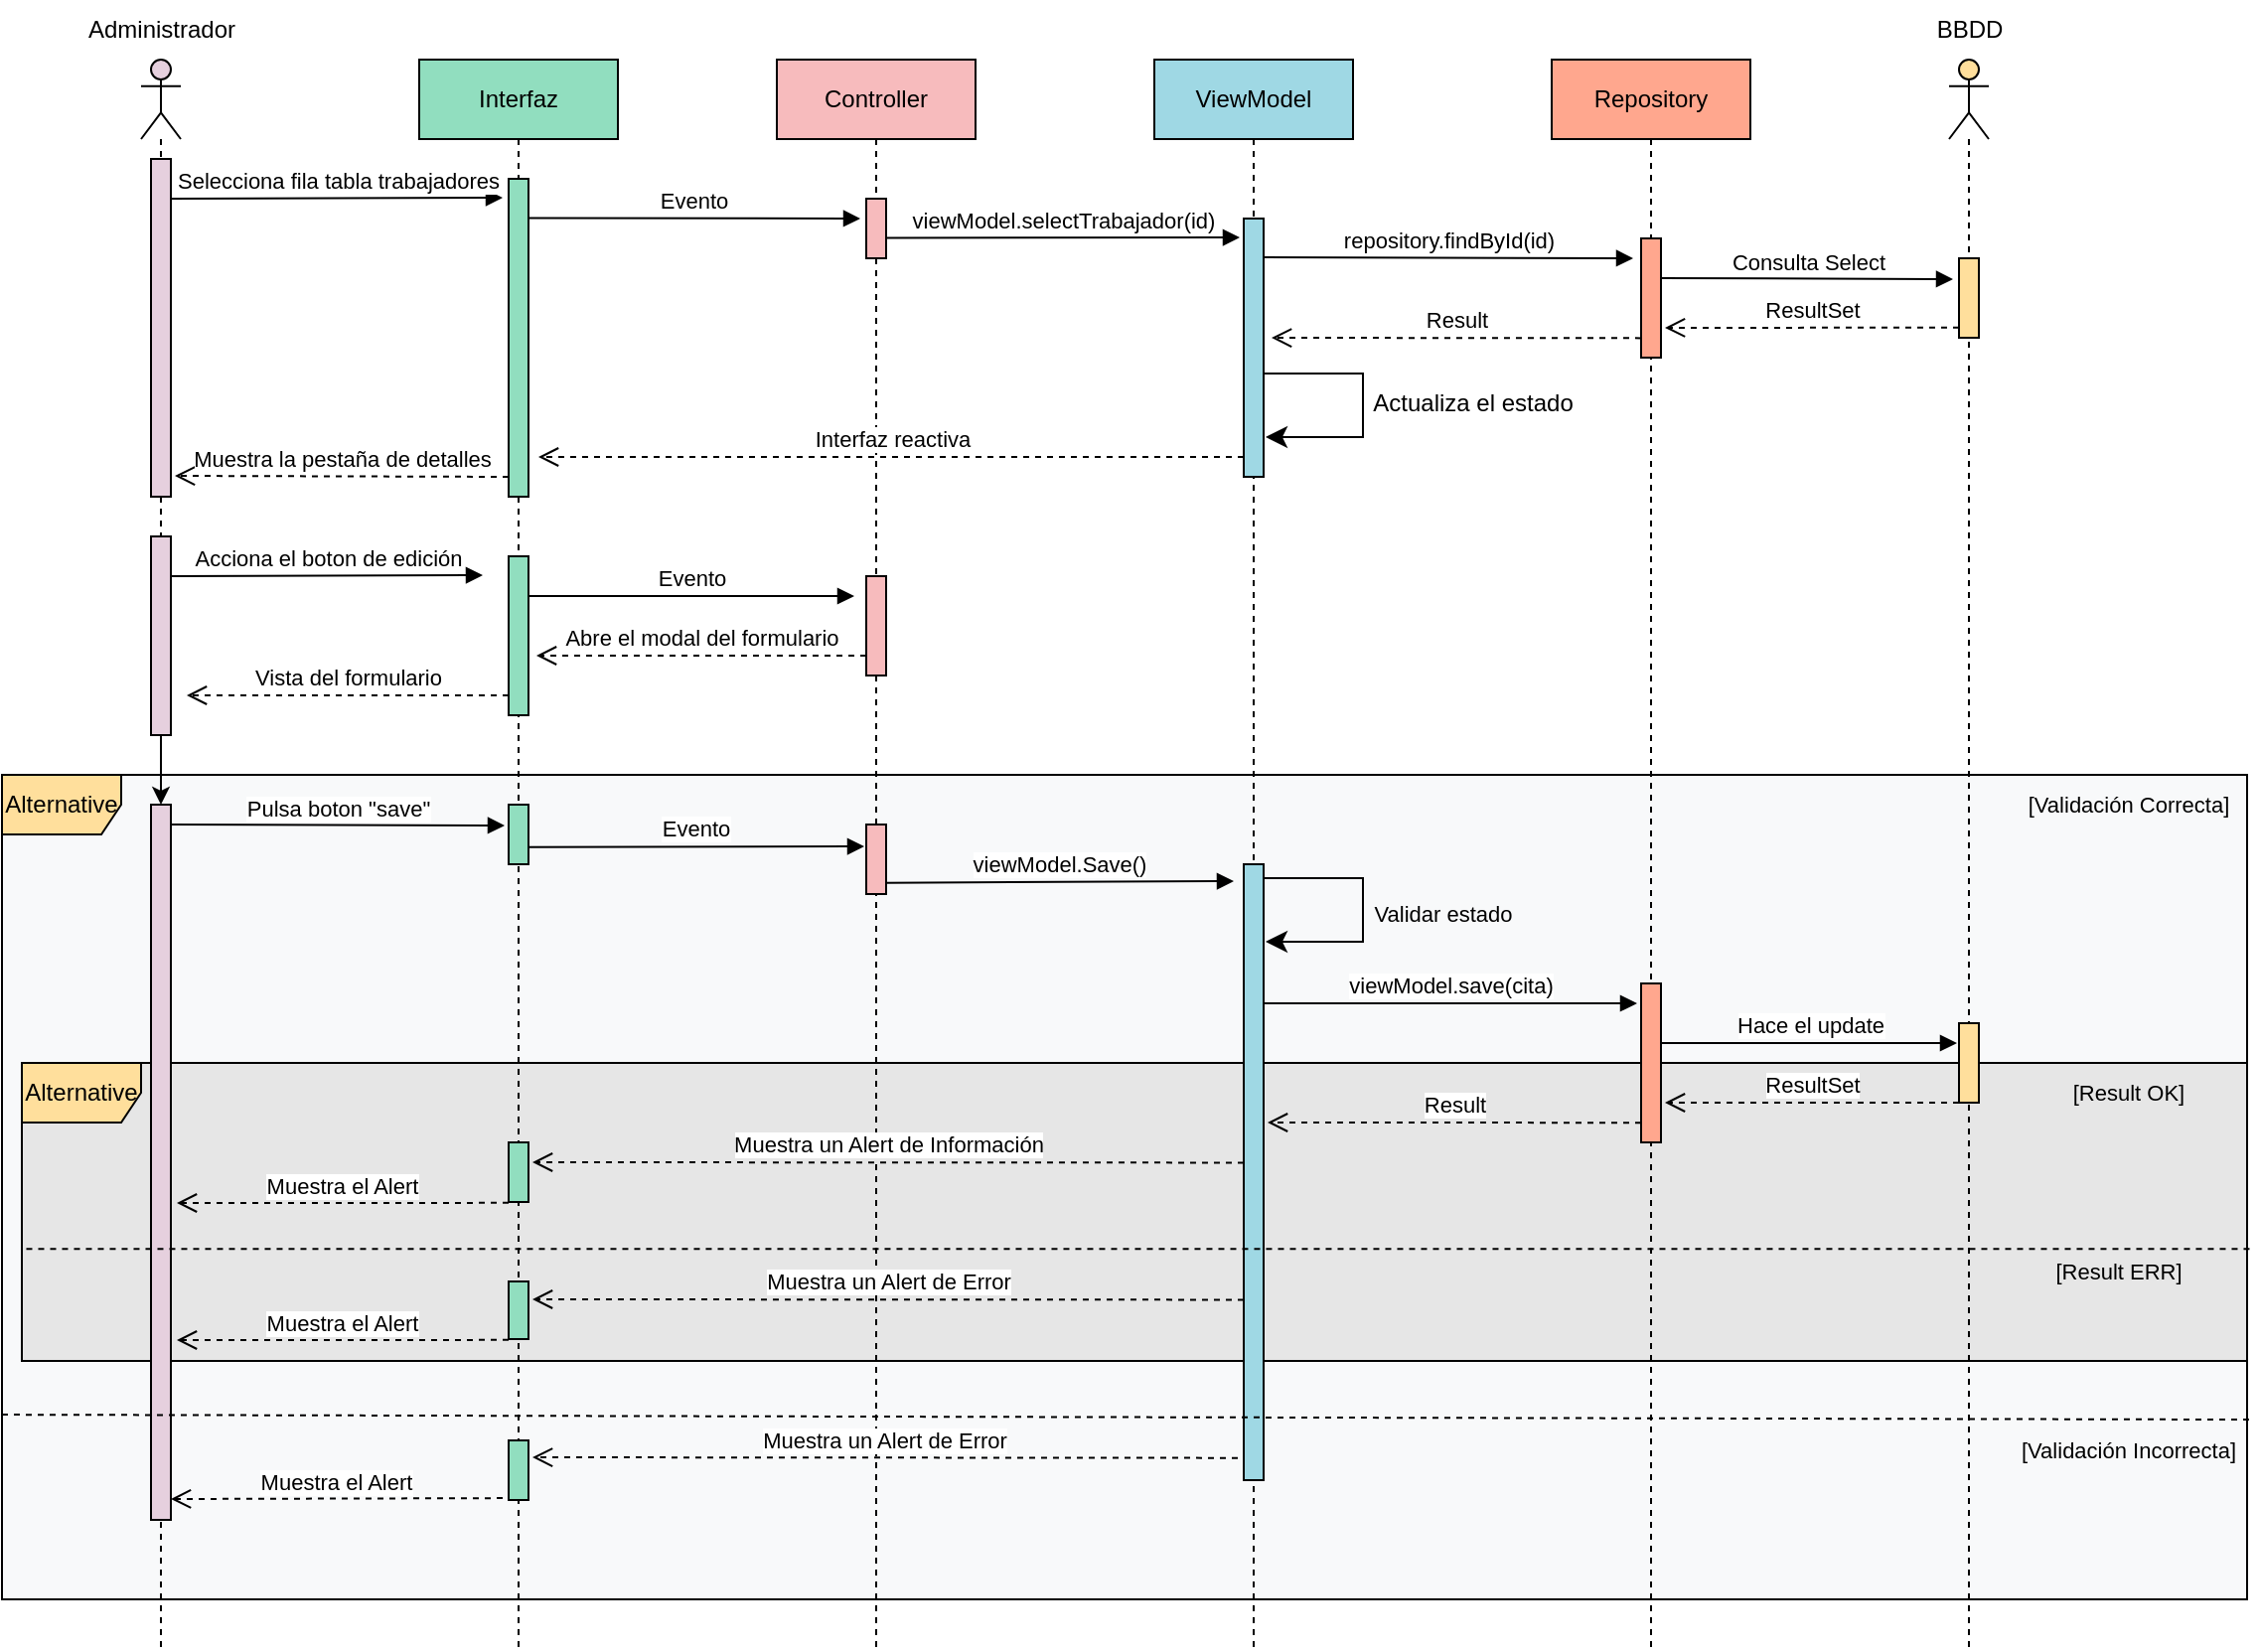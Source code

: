 <mxfile version="21.2.8" type="device">
  <diagram name="Page-1" id="2YBvvXClWsGukQMizWep">
    <mxGraphModel dx="1000" dy="599" grid="1" gridSize="10" guides="1" tooltips="1" connect="1" arrows="1" fold="1" page="1" pageScale="1" pageWidth="850" pageHeight="1100" math="0" shadow="0">
      <root>
        <mxCell id="0" />
        <mxCell id="1" parent="0" />
        <mxCell id="70frM7EX9ZJ0dtSW_2JZ-48" value="Alternative" style="shape=umlFrame;whiteSpace=wrap;html=1;pointerEvents=0;swimlaneFillColor=#F8F9FA;fillColor=#FFDF9C;" vertex="1" parent="1">
          <mxGeometry x="10" y="400" width="1130" height="415" as="geometry" />
        </mxCell>
        <mxCell id="70frM7EX9ZJ0dtSW_2JZ-49" value="Alternative" style="shape=umlFrame;whiteSpace=wrap;html=1;pointerEvents=0;swimlaneFillColor=#E6E6E6;fillColor=#FFDF9C;" vertex="1" parent="1">
          <mxGeometry x="20" y="545" width="1120" height="150" as="geometry" />
        </mxCell>
        <mxCell id="70frM7EX9ZJ0dtSW_2JZ-1" value="" style="shape=umlLifeline;perimeter=lifelinePerimeter;whiteSpace=wrap;html=1;container=1;dropTarget=0;collapsible=0;recursiveResize=0;outlineConnect=0;portConstraint=eastwest;newEdgeStyle={&quot;edgeStyle&quot;:&quot;elbowEdgeStyle&quot;,&quot;elbow&quot;:&quot;vertical&quot;,&quot;curved&quot;:0,&quot;rounded&quot;:0};participant=umlActor;fillColor=#E6D0DE;" vertex="1" parent="1">
          <mxGeometry x="80" y="40" width="20" height="800" as="geometry" />
        </mxCell>
        <mxCell id="70frM7EX9ZJ0dtSW_2JZ-2" value="Interfaz" style="shape=umlLifeline;perimeter=lifelinePerimeter;whiteSpace=wrap;html=1;container=0;dropTarget=0;collapsible=0;recursiveResize=0;outlineConnect=0;portConstraint=eastwest;newEdgeStyle={&quot;edgeStyle&quot;:&quot;elbowEdgeStyle&quot;,&quot;elbow&quot;:&quot;vertical&quot;,&quot;curved&quot;:0,&quot;rounded&quot;:0};fillColor=#91DEBF;" vertex="1" parent="1">
          <mxGeometry x="220" y="40" width="100" height="800" as="geometry" />
        </mxCell>
        <mxCell id="70frM7EX9ZJ0dtSW_2JZ-3" value="Controller" style="shape=umlLifeline;perimeter=lifelinePerimeter;whiteSpace=wrap;html=1;container=1;dropTarget=0;collapsible=0;recursiveResize=0;outlineConnect=0;portConstraint=eastwest;newEdgeStyle={&quot;edgeStyle&quot;:&quot;elbowEdgeStyle&quot;,&quot;elbow&quot;:&quot;vertical&quot;,&quot;curved&quot;:0,&quot;rounded&quot;:0};fillColor=#F7BBBD;" vertex="1" parent="1">
          <mxGeometry x="400" y="40" width="100" height="800" as="geometry" />
        </mxCell>
        <mxCell id="70frM7EX9ZJ0dtSW_2JZ-4" value="ViewModel" style="shape=umlLifeline;perimeter=lifelinePerimeter;whiteSpace=wrap;html=1;container=1;dropTarget=0;collapsible=0;recursiveResize=0;outlineConnect=0;portConstraint=eastwest;newEdgeStyle={&quot;edgeStyle&quot;:&quot;elbowEdgeStyle&quot;,&quot;elbow&quot;:&quot;vertical&quot;,&quot;curved&quot;:0,&quot;rounded&quot;:0};fillColor=#9FD8E4;" vertex="1" parent="1">
          <mxGeometry x="590" y="40" width="100" height="800" as="geometry" />
        </mxCell>
        <mxCell id="70frM7EX9ZJ0dtSW_2JZ-5" value="Administrador" style="text;html=1;align=center;verticalAlign=middle;resizable=0;points=[];autosize=1;strokeColor=none;fillColor=none;" vertex="1" parent="1">
          <mxGeometry x="40" y="10" width="100" height="30" as="geometry" />
        </mxCell>
        <mxCell id="70frM7EX9ZJ0dtSW_2JZ-6" value="" style="shape=umlLifeline;perimeter=lifelinePerimeter;whiteSpace=wrap;html=1;container=1;dropTarget=0;collapsible=0;recursiveResize=0;outlineConnect=0;portConstraint=eastwest;newEdgeStyle={&quot;edgeStyle&quot;:&quot;elbowEdgeStyle&quot;,&quot;elbow&quot;:&quot;vertical&quot;,&quot;curved&quot;:0,&quot;rounded&quot;:0};participant=umlActor;fillColor=#FFDF9C;" vertex="1" parent="1">
          <mxGeometry x="990" y="40" width="20" height="800" as="geometry" />
        </mxCell>
        <mxCell id="70frM7EX9ZJ0dtSW_2JZ-7" value="BBDD" style="text;html=1;align=center;verticalAlign=middle;resizable=0;points=[];autosize=1;strokeColor=none;fillColor=none;" vertex="1" parent="1">
          <mxGeometry x="970" y="10" width="60" height="30" as="geometry" />
        </mxCell>
        <mxCell id="70frM7EX9ZJ0dtSW_2JZ-8" value="Repository" style="shape=umlLifeline;perimeter=lifelinePerimeter;whiteSpace=wrap;html=1;container=1;dropTarget=0;collapsible=0;recursiveResize=0;outlineConnect=0;portConstraint=eastwest;newEdgeStyle={&quot;edgeStyle&quot;:&quot;elbowEdgeStyle&quot;,&quot;elbow&quot;:&quot;vertical&quot;,&quot;curved&quot;:0,&quot;rounded&quot;:0};fillColor=#FFA78E;" vertex="1" parent="1">
          <mxGeometry x="790" y="40" width="100" height="800" as="geometry" />
        </mxCell>
        <mxCell id="70frM7EX9ZJ0dtSW_2JZ-9" value="" style="rounded=0;whiteSpace=wrap;html=1;fillColor=#E6D0DE;" vertex="1" parent="1">
          <mxGeometry x="85" y="90" width="10" height="170" as="geometry" />
        </mxCell>
        <mxCell id="70frM7EX9ZJ0dtSW_2JZ-10" value="" style="rounded=0;whiteSpace=wrap;html=1;fillColor=#91DEBF;" vertex="1" parent="1">
          <mxGeometry x="265" y="100" width="10" height="160" as="geometry" />
        </mxCell>
        <mxCell id="70frM7EX9ZJ0dtSW_2JZ-11" value="" style="rounded=0;whiteSpace=wrap;html=1;fillColor=#F7BBBD;" vertex="1" parent="1">
          <mxGeometry x="445" y="110" width="10" height="30" as="geometry" />
        </mxCell>
        <mxCell id="70frM7EX9ZJ0dtSW_2JZ-12" value="" style="rounded=0;whiteSpace=wrap;html=1;fillColor=#9FD8E4;" vertex="1" parent="1">
          <mxGeometry x="635" y="120" width="10" height="130" as="geometry" />
        </mxCell>
        <mxCell id="70frM7EX9ZJ0dtSW_2JZ-13" value="" style="rounded=0;whiteSpace=wrap;html=1;fillColor=#FFA78E;" vertex="1" parent="1">
          <mxGeometry x="835" y="130" width="10" height="60" as="geometry" />
        </mxCell>
        <mxCell id="70frM7EX9ZJ0dtSW_2JZ-14" value="" style="rounded=0;whiteSpace=wrap;html=1;fillColor=#FFDF9C;" vertex="1" parent="1">
          <mxGeometry x="995" y="140" width="10" height="40" as="geometry" />
        </mxCell>
        <mxCell id="70frM7EX9ZJ0dtSW_2JZ-15" value="Selecciona fila tabla trabajadores" style="html=1;verticalAlign=bottom;endArrow=block;edgeStyle=elbowEdgeStyle;elbow=vertical;curved=0;rounded=0;" edge="1" parent="1">
          <mxGeometry width="80" relative="1" as="geometry">
            <mxPoint x="95" y="110" as="sourcePoint" />
            <mxPoint x="262" y="108.85" as="targetPoint" />
          </mxGeometry>
        </mxCell>
        <mxCell id="70frM7EX9ZJ0dtSW_2JZ-16" value="Evento" style="html=1;verticalAlign=bottom;endArrow=block;edgeStyle=elbowEdgeStyle;elbow=vertical;curved=0;rounded=0;" edge="1" parent="1">
          <mxGeometry width="80" relative="1" as="geometry">
            <mxPoint x="275" y="119.75" as="sourcePoint" />
            <mxPoint x="442" y="120" as="targetPoint" />
          </mxGeometry>
        </mxCell>
        <mxCell id="70frM7EX9ZJ0dtSW_2JZ-17" value="viewModel.selectTrabajador(id)" style="html=1;verticalAlign=bottom;endArrow=block;edgeStyle=elbowEdgeStyle;elbow=vertical;curved=0;rounded=0;" edge="1" parent="1">
          <mxGeometry width="80" relative="1" as="geometry">
            <mxPoint x="455" y="129.75" as="sourcePoint" />
            <mxPoint x="633" y="129" as="targetPoint" />
          </mxGeometry>
        </mxCell>
        <mxCell id="70frM7EX9ZJ0dtSW_2JZ-19" value="repository.findById(id)" style="html=1;verticalAlign=bottom;endArrow=block;edgeStyle=elbowEdgeStyle;elbow=vertical;curved=0;rounded=0;" edge="1" parent="1">
          <mxGeometry width="80" relative="1" as="geometry">
            <mxPoint x="645" y="139.5" as="sourcePoint" />
            <mxPoint x="831" y="140" as="targetPoint" />
          </mxGeometry>
        </mxCell>
        <mxCell id="70frM7EX9ZJ0dtSW_2JZ-20" value="Consulta Select" style="html=1;verticalAlign=bottom;endArrow=block;edgeStyle=elbowEdgeStyle;elbow=vertical;curved=0;rounded=0;" edge="1" parent="1">
          <mxGeometry width="80" relative="1" as="geometry">
            <mxPoint x="845" y="150" as="sourcePoint" />
            <mxPoint x="992" y="151" as="targetPoint" />
          </mxGeometry>
        </mxCell>
        <mxCell id="70frM7EX9ZJ0dtSW_2JZ-21" value="ResultSet" style="html=1;verticalAlign=bottom;endArrow=open;dashed=1;endSize=8;edgeStyle=elbowEdgeStyle;elbow=vertical;curved=0;rounded=0;" edge="1" parent="1">
          <mxGeometry relative="1" as="geometry">
            <mxPoint x="995" y="174.86" as="sourcePoint" />
            <mxPoint x="847" y="174.86" as="targetPoint" />
          </mxGeometry>
        </mxCell>
        <mxCell id="70frM7EX9ZJ0dtSW_2JZ-22" value="Result" style="html=1;verticalAlign=bottom;endArrow=open;dashed=1;endSize=8;edgeStyle=elbowEdgeStyle;elbow=vertical;curved=0;rounded=0;" edge="1" parent="1">
          <mxGeometry relative="1" as="geometry">
            <mxPoint x="835" y="180.19" as="sourcePoint" />
            <mxPoint x="649" y="180" as="targetPoint" />
          </mxGeometry>
        </mxCell>
        <mxCell id="70frM7EX9ZJ0dtSW_2JZ-24" value="" style="edgeStyle=elbowEdgeStyle;elbow=horizontal;endArrow=classic;html=1;curved=0;rounded=0;endSize=8;startSize=8;" edge="1" parent="1">
          <mxGeometry width="50" height="50" relative="1" as="geometry">
            <mxPoint x="645" y="198" as="sourcePoint" />
            <mxPoint x="646" y="230" as="targetPoint" />
            <Array as="points">
              <mxPoint x="695" y="221" />
            </Array>
          </mxGeometry>
        </mxCell>
        <mxCell id="70frM7EX9ZJ0dtSW_2JZ-25" value="Actualiza el estado" style="text;html=1;align=center;verticalAlign=middle;resizable=0;points=[];autosize=1;strokeColor=none;fillColor=none;" vertex="1" parent="1">
          <mxGeometry x="690" y="198" width="120" height="30" as="geometry" />
        </mxCell>
        <mxCell id="70frM7EX9ZJ0dtSW_2JZ-26" value="Interfaz reactiva" style="html=1;verticalAlign=bottom;endArrow=open;dashed=1;endSize=8;edgeStyle=elbowEdgeStyle;elbow=vertical;curved=0;rounded=0;" edge="1" parent="1">
          <mxGeometry relative="1" as="geometry">
            <mxPoint x="635" y="240" as="sourcePoint" />
            <mxPoint x="280" y="240" as="targetPoint" />
          </mxGeometry>
        </mxCell>
        <mxCell id="70frM7EX9ZJ0dtSW_2JZ-27" value="Muestra la pestaña de detalles" style="html=1;verticalAlign=bottom;endArrow=open;dashed=1;endSize=8;edgeStyle=elbowEdgeStyle;elbow=vertical;curved=0;rounded=0;" edge="1" parent="1">
          <mxGeometry relative="1" as="geometry">
            <mxPoint x="265" y="250" as="sourcePoint" />
            <mxPoint x="97" y="249" as="targetPoint" />
          </mxGeometry>
        </mxCell>
        <mxCell id="70frM7EX9ZJ0dtSW_2JZ-80" value="" style="edgeStyle=orthogonalEdgeStyle;rounded=0;orthogonalLoop=1;jettySize=auto;html=1;" edge="1" parent="1" source="70frM7EX9ZJ0dtSW_2JZ-28" target="70frM7EX9ZJ0dtSW_2JZ-50">
          <mxGeometry relative="1" as="geometry" />
        </mxCell>
        <mxCell id="70frM7EX9ZJ0dtSW_2JZ-28" value="" style="rounded=0;whiteSpace=wrap;html=1;fillColor=#E6D0DE;" vertex="1" parent="1">
          <mxGeometry x="85" y="280" width="10" height="100" as="geometry" />
        </mxCell>
        <mxCell id="70frM7EX9ZJ0dtSW_2JZ-29" value="Acciona el boton de edición" style="html=1;verticalAlign=bottom;endArrow=block;edgeStyle=elbowEdgeStyle;elbow=vertical;curved=0;rounded=0;" edge="1" parent="1">
          <mxGeometry width="80" relative="1" as="geometry">
            <mxPoint x="95" y="300" as="sourcePoint" />
            <mxPoint x="252" y="299" as="targetPoint" />
          </mxGeometry>
        </mxCell>
        <mxCell id="70frM7EX9ZJ0dtSW_2JZ-30" value="" style="rounded=0;whiteSpace=wrap;html=1;fillColor=#91DEBF;" vertex="1" parent="1">
          <mxGeometry x="265" y="290" width="10" height="80" as="geometry" />
        </mxCell>
        <mxCell id="70frM7EX9ZJ0dtSW_2JZ-31" value="" style="rounded=0;whiteSpace=wrap;html=1;fillColor=#F7BBBD;" vertex="1" parent="1">
          <mxGeometry x="445" y="300" width="10" height="50" as="geometry" />
        </mxCell>
        <mxCell id="70frM7EX9ZJ0dtSW_2JZ-32" value="Evento" style="html=1;verticalAlign=bottom;endArrow=block;edgeStyle=elbowEdgeStyle;elbow=vertical;curved=0;rounded=0;" edge="1" parent="1">
          <mxGeometry width="80" relative="1" as="geometry">
            <mxPoint x="275" y="310" as="sourcePoint" />
            <mxPoint x="439" y="310" as="targetPoint" />
          </mxGeometry>
        </mxCell>
        <mxCell id="70frM7EX9ZJ0dtSW_2JZ-45" value="Abre el modal del formulario" style="html=1;verticalAlign=bottom;endArrow=open;dashed=1;endSize=8;edgeStyle=elbowEdgeStyle;elbow=vertical;curved=0;rounded=0;" edge="1" parent="1">
          <mxGeometry relative="1" as="geometry">
            <mxPoint x="445" y="340" as="sourcePoint" />
            <mxPoint x="279" y="340" as="targetPoint" />
          </mxGeometry>
        </mxCell>
        <mxCell id="70frM7EX9ZJ0dtSW_2JZ-46" value="Vista del formulario" style="html=1;verticalAlign=bottom;endArrow=open;dashed=1;endSize=8;edgeStyle=elbowEdgeStyle;elbow=vertical;curved=0;rounded=0;" edge="1" parent="1">
          <mxGeometry relative="1" as="geometry">
            <mxPoint x="265" y="360" as="sourcePoint" />
            <mxPoint x="103" y="360" as="targetPoint" />
          </mxGeometry>
        </mxCell>
        <mxCell id="70frM7EX9ZJ0dtSW_2JZ-50" value="" style="rounded=0;whiteSpace=wrap;html=1;fillColor=#E6D0DE;" vertex="1" parent="1">
          <mxGeometry x="85" y="415" width="10" height="360" as="geometry" />
        </mxCell>
        <mxCell id="70frM7EX9ZJ0dtSW_2JZ-51" value="Pulsa boton &quot;save&quot;" style="html=1;verticalAlign=bottom;endArrow=block;edgeStyle=elbowEdgeStyle;elbow=vertical;curved=0;rounded=0;exitX=1.022;exitY=0.042;exitDx=0;exitDy=0;exitPerimeter=0;" edge="1" parent="1">
          <mxGeometry width="80" relative="1" as="geometry">
            <mxPoint x="95" y="425" as="sourcePoint" />
            <mxPoint x="263" y="426" as="targetPoint" />
          </mxGeometry>
        </mxCell>
        <mxCell id="70frM7EX9ZJ0dtSW_2JZ-52" value="" style="rounded=0;whiteSpace=wrap;html=1;fillColor=#91DEBF;" vertex="1" parent="1">
          <mxGeometry x="265" y="415" width="10" height="30" as="geometry" />
        </mxCell>
        <mxCell id="70frM7EX9ZJ0dtSW_2JZ-53" value="" style="rounded=0;whiteSpace=wrap;html=1;fillColor=#9FD8E4;" vertex="1" parent="1">
          <mxGeometry x="635" y="445" width="10" height="310" as="geometry" />
        </mxCell>
        <mxCell id="70frM7EX9ZJ0dtSW_2JZ-54" value="" style="endArrow=none;dashed=1;html=1;rounded=0;entryX=1.001;entryY=0.782;entryDx=0;entryDy=0;entryPerimeter=0;exitX=0;exitY=0.776;exitDx=0;exitDy=0;exitPerimeter=0;" edge="1" parent="1" source="70frM7EX9ZJ0dtSW_2JZ-48" target="70frM7EX9ZJ0dtSW_2JZ-48">
          <mxGeometry width="50" height="50" relative="1" as="geometry">
            <mxPoint x="40" y="845" as="sourcePoint" />
            <mxPoint x="280" y="865" as="targetPoint" />
          </mxGeometry>
        </mxCell>
        <mxCell id="70frM7EX9ZJ0dtSW_2JZ-55" value="&lt;font style=&quot;font-size: 11px;&quot;&gt;[Validación Correcta]&lt;/font&gt;" style="text;html=1;align=center;verticalAlign=middle;resizable=0;points=[];autosize=1;strokeColor=none;fillColor=none;" vertex="1" parent="1">
          <mxGeometry x="1020" y="400" width="120" height="30" as="geometry" />
        </mxCell>
        <mxCell id="70frM7EX9ZJ0dtSW_2JZ-56" value="&lt;font style=&quot;font-size: 11px;&quot;&gt;[Validación Incorrecta]&lt;/font&gt;" style="text;html=1;align=center;verticalAlign=middle;resizable=0;points=[];autosize=1;strokeColor=none;fillColor=none;" vertex="1" parent="1">
          <mxGeometry x="1015" y="725" width="130" height="30" as="geometry" />
        </mxCell>
        <mxCell id="70frM7EX9ZJ0dtSW_2JZ-57" value="" style="edgeStyle=elbowEdgeStyle;elbow=horizontal;endArrow=classic;html=1;curved=0;rounded=0;endSize=8;startSize=8;" edge="1" parent="1">
          <mxGeometry width="50" height="50" relative="1" as="geometry">
            <mxPoint x="645" y="452" as="sourcePoint" />
            <mxPoint x="646" y="484" as="targetPoint" />
            <Array as="points">
              <mxPoint x="695" y="475" />
            </Array>
          </mxGeometry>
        </mxCell>
        <mxCell id="70frM7EX9ZJ0dtSW_2JZ-58" value="&lt;font style=&quot;font-size: 11px;&quot;&gt;Validar estado&lt;/font&gt;" style="text;html=1;align=center;verticalAlign=middle;resizable=0;points=[];autosize=1;strokeColor=none;fillColor=none;" vertex="1" parent="1">
          <mxGeometry x="690" y="455" width="90" height="30" as="geometry" />
        </mxCell>
        <mxCell id="70frM7EX9ZJ0dtSW_2JZ-59" value="viewModel.save(cita)" style="html=1;verticalAlign=bottom;endArrow=block;edgeStyle=elbowEdgeStyle;elbow=vertical;curved=0;rounded=0;" edge="1" parent="1">
          <mxGeometry width="80" relative="1" as="geometry">
            <mxPoint x="645" y="515" as="sourcePoint" />
            <mxPoint x="833" y="515" as="targetPoint" />
          </mxGeometry>
        </mxCell>
        <mxCell id="70frM7EX9ZJ0dtSW_2JZ-60" value="" style="rounded=0;whiteSpace=wrap;html=1;fillColor=#F7BBBD;" vertex="1" parent="1">
          <mxGeometry x="445" y="425" width="10" height="35" as="geometry" />
        </mxCell>
        <mxCell id="70frM7EX9ZJ0dtSW_2JZ-61" value="viewModel.Save()" style="html=1;verticalAlign=bottom;endArrow=block;edgeStyle=elbowEdgeStyle;elbow=vertical;curved=0;rounded=0;" edge="1" parent="1">
          <mxGeometry width="80" relative="1" as="geometry">
            <mxPoint x="455" y="454.33" as="sourcePoint" />
            <mxPoint x="630" y="453" as="targetPoint" />
          </mxGeometry>
        </mxCell>
        <mxCell id="70frM7EX9ZJ0dtSW_2JZ-62" value="" style="rounded=0;whiteSpace=wrap;html=1;fillColor=#FFA78E;" vertex="1" parent="1">
          <mxGeometry x="835" y="505" width="10" height="80" as="geometry" />
        </mxCell>
        <mxCell id="70frM7EX9ZJ0dtSW_2JZ-63" value="Hace el update" style="html=1;verticalAlign=bottom;endArrow=block;edgeStyle=elbowEdgeStyle;elbow=vertical;curved=0;rounded=0;" edge="1" parent="1">
          <mxGeometry width="80" relative="1" as="geometry">
            <mxPoint x="845" y="535" as="sourcePoint" />
            <mxPoint x="994" y="535" as="targetPoint" />
          </mxGeometry>
        </mxCell>
        <mxCell id="70frM7EX9ZJ0dtSW_2JZ-64" value="" style="rounded=0;whiteSpace=wrap;html=1;fillColor=#FFDF9C;" vertex="1" parent="1">
          <mxGeometry x="995" y="525" width="10" height="40" as="geometry" />
        </mxCell>
        <mxCell id="70frM7EX9ZJ0dtSW_2JZ-65" value="ResultSet" style="html=1;verticalAlign=bottom;endArrow=open;dashed=1;endSize=8;edgeStyle=elbowEdgeStyle;elbow=vertical;curved=0;rounded=0;" edge="1" parent="1">
          <mxGeometry relative="1" as="geometry">
            <mxPoint x="995" y="565" as="sourcePoint" />
            <mxPoint x="847" y="565" as="targetPoint" />
          </mxGeometry>
        </mxCell>
        <mxCell id="70frM7EX9ZJ0dtSW_2JZ-66" value="Result" style="html=1;verticalAlign=bottom;endArrow=open;dashed=1;endSize=8;edgeStyle=elbowEdgeStyle;elbow=vertical;curved=0;rounded=0;" edge="1" parent="1">
          <mxGeometry relative="1" as="geometry">
            <mxPoint x="835" y="575.09" as="sourcePoint" />
            <mxPoint x="647" y="575" as="targetPoint" />
          </mxGeometry>
        </mxCell>
        <mxCell id="70frM7EX9ZJ0dtSW_2JZ-67" value="Muestra un Alert de Información" style="html=1;verticalAlign=bottom;endArrow=open;dashed=1;endSize=8;edgeStyle=elbowEdgeStyle;elbow=vertical;curved=0;rounded=0;" edge="1" parent="1">
          <mxGeometry relative="1" as="geometry">
            <mxPoint x="635" y="595.21" as="sourcePoint" />
            <mxPoint x="277" y="595" as="targetPoint" />
          </mxGeometry>
        </mxCell>
        <mxCell id="70frM7EX9ZJ0dtSW_2JZ-68" value="" style="rounded=0;whiteSpace=wrap;html=1;fillColor=#91DEBF;" vertex="1" parent="1">
          <mxGeometry x="265" y="585" width="10" height="30" as="geometry" />
        </mxCell>
        <mxCell id="70frM7EX9ZJ0dtSW_2JZ-69" value="Muestra el Alert" style="html=1;verticalAlign=bottom;endArrow=open;dashed=1;endSize=8;edgeStyle=elbowEdgeStyle;elbow=vertical;curved=0;rounded=0;" edge="1" parent="1">
          <mxGeometry relative="1" as="geometry">
            <mxPoint x="265" y="615.43" as="sourcePoint" />
            <mxPoint x="98" y="616" as="targetPoint" />
          </mxGeometry>
        </mxCell>
        <mxCell id="70frM7EX9ZJ0dtSW_2JZ-70" value="" style="endArrow=none;dashed=1;html=1;rounded=0;entryX=1.002;entryY=0.624;entryDx=0;entryDy=0;entryPerimeter=0;exitX=0.002;exitY=0.624;exitDx=0;exitDy=0;exitPerimeter=0;" edge="1" parent="1" source="70frM7EX9ZJ0dtSW_2JZ-49" target="70frM7EX9ZJ0dtSW_2JZ-49">
          <mxGeometry width="50" height="50" relative="1" as="geometry">
            <mxPoint x="115" y="1330" as="sourcePoint" />
            <mxPoint x="355" y="1350" as="targetPoint" />
          </mxGeometry>
        </mxCell>
        <mxCell id="70frM7EX9ZJ0dtSW_2JZ-71" value="&lt;font style=&quot;font-size: 11px;&quot;&gt;[Result OK]&lt;/font&gt;" style="text;html=1;align=center;verticalAlign=middle;resizable=0;points=[];autosize=1;strokeColor=none;fillColor=none;" vertex="1" parent="1">
          <mxGeometry x="1040" y="545" width="80" height="30" as="geometry" />
        </mxCell>
        <mxCell id="70frM7EX9ZJ0dtSW_2JZ-72" value="&lt;font style=&quot;font-size: 11px;&quot;&gt;[Result ERR]&lt;/font&gt;" style="text;html=1;align=center;verticalAlign=middle;resizable=0;points=[];autosize=1;strokeColor=none;fillColor=none;" vertex="1" parent="1">
          <mxGeometry x="1030" y="635" width="90" height="30" as="geometry" />
        </mxCell>
        <mxCell id="70frM7EX9ZJ0dtSW_2JZ-73" value="Muestra un Alert de Error" style="html=1;verticalAlign=bottom;endArrow=open;dashed=1;endSize=8;edgeStyle=elbowEdgeStyle;elbow=vertical;curved=0;rounded=0;" edge="1" parent="1">
          <mxGeometry relative="1" as="geometry">
            <mxPoint x="635" y="664.21" as="sourcePoint" />
            <mxPoint x="277" y="664" as="targetPoint" />
          </mxGeometry>
        </mxCell>
        <mxCell id="70frM7EX9ZJ0dtSW_2JZ-74" value="" style="rounded=0;whiteSpace=wrap;html=1;fillColor=#91DEBF;" vertex="1" parent="1">
          <mxGeometry x="265" y="655" width="10" height="29" as="geometry" />
        </mxCell>
        <mxCell id="70frM7EX9ZJ0dtSW_2JZ-75" value="Muestra el Alert" style="html=1;verticalAlign=bottom;endArrow=open;dashed=1;endSize=8;edgeStyle=elbowEdgeStyle;elbow=vertical;curved=0;rounded=0;" edge="1" parent="1">
          <mxGeometry relative="1" as="geometry">
            <mxPoint x="265" y="684.43" as="sourcePoint" />
            <mxPoint x="98" y="685" as="targetPoint" />
          </mxGeometry>
        </mxCell>
        <mxCell id="70frM7EX9ZJ0dtSW_2JZ-76" value="Muestra un Alert de Error" style="html=1;verticalAlign=bottom;endArrow=open;dashed=1;endSize=8;edgeStyle=elbowEdgeStyle;elbow=vertical;curved=0;rounded=0;" edge="1" parent="1">
          <mxGeometry relative="1" as="geometry">
            <mxPoint x="632" y="743.83" as="sourcePoint" />
            <mxPoint x="277" y="743" as="targetPoint" />
          </mxGeometry>
        </mxCell>
        <mxCell id="70frM7EX9ZJ0dtSW_2JZ-77" value="" style="rounded=0;whiteSpace=wrap;html=1;fillColor=#91DEBF;" vertex="1" parent="1">
          <mxGeometry x="265" y="735" width="10" height="30" as="geometry" />
        </mxCell>
        <mxCell id="70frM7EX9ZJ0dtSW_2JZ-78" value="Muestra el Alert" style="html=1;verticalAlign=bottom;endArrow=open;dashed=1;endSize=8;edgeStyle=elbowEdgeStyle;elbow=vertical;curved=0;rounded=0;" edge="1" parent="1">
          <mxGeometry relative="1" as="geometry">
            <mxPoint x="262" y="764.05" as="sourcePoint" />
            <mxPoint x="95" y="764.62" as="targetPoint" />
          </mxGeometry>
        </mxCell>
        <mxCell id="70frM7EX9ZJ0dtSW_2JZ-79" value="Evento" style="html=1;verticalAlign=bottom;endArrow=block;edgeStyle=elbowEdgeStyle;elbow=vertical;curved=0;rounded=0;" edge="1" parent="1">
          <mxGeometry width="80" relative="1" as="geometry">
            <mxPoint x="275" y="436.33" as="sourcePoint" />
            <mxPoint x="444" y="436" as="targetPoint" />
          </mxGeometry>
        </mxCell>
      </root>
    </mxGraphModel>
  </diagram>
</mxfile>
